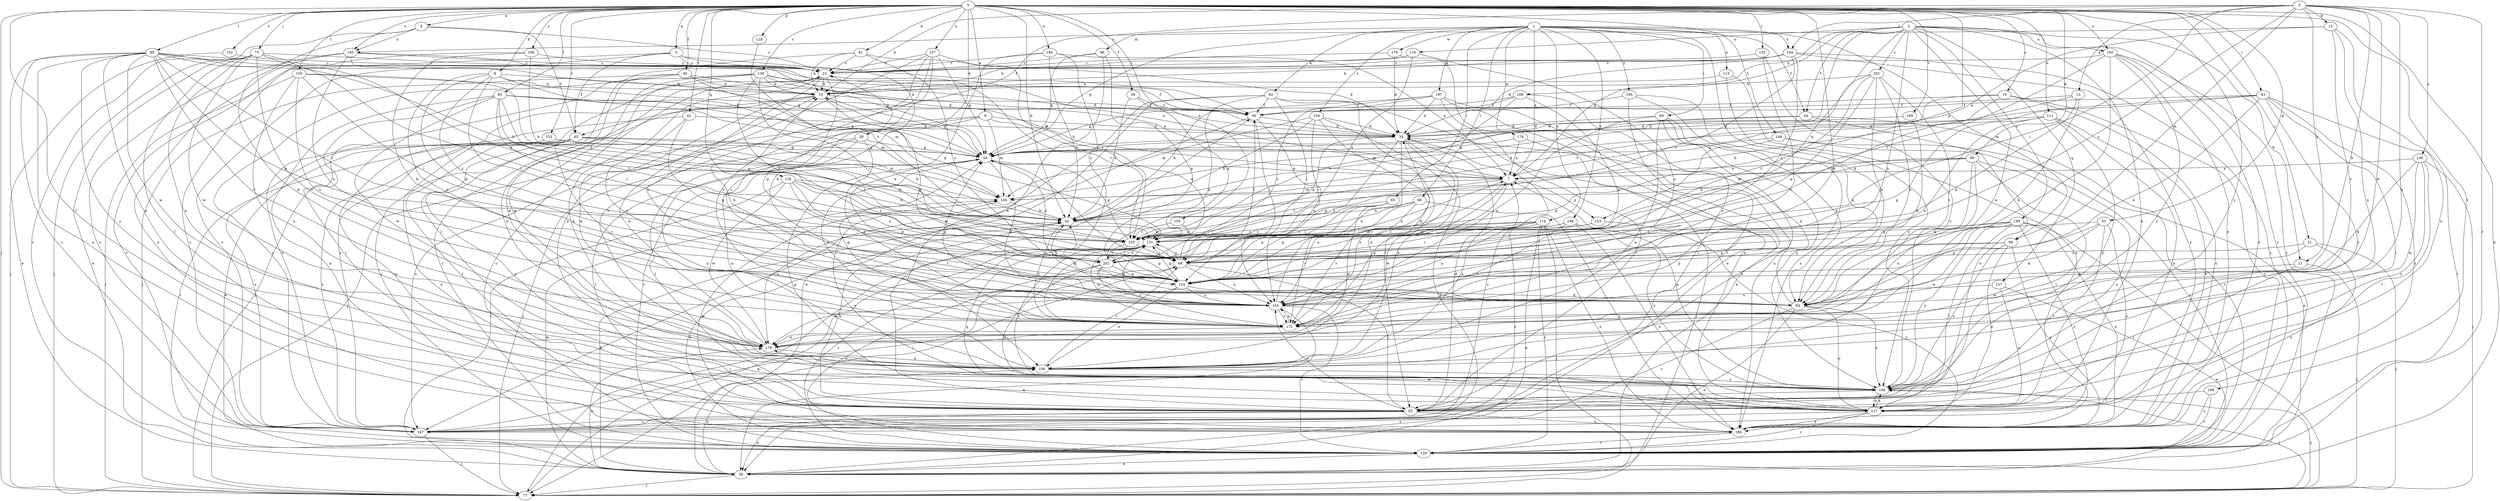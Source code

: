 strict digraph  {
0;
1;
2;
3;
4;
5;
6;
7;
8;
11;
12;
13;
15;
19;
21;
23;
29;
30;
38;
39;
40;
42;
44;
45;
46;
53;
54;
62;
63;
65;
66;
68;
69;
75;
77;
80;
81;
82;
84;
85;
89;
92;
96;
99;
100;
105;
106;
108;
111;
113;
114;
116;
117;
118;
123;
124;
126;
127;
131;
132;
138;
139;
144;
146;
147;
148;
150;
152;
153;
154;
155;
157;
160;
163;
168;
169;
171;
174;
178;
179;
184;
185;
186;
189;
194;
195;
196;
197;
199;
201;
202;
0 -> 4  [label=a];
0 -> 5  [label=a];
0 -> 6  [label=a];
0 -> 8  [label=b];
0 -> 19  [label=c];
0 -> 21  [label=c];
0 -> 29  [label=d];
0 -> 38  [label=e];
0 -> 39  [label=f];
0 -> 40  [label=f];
0 -> 42  [label=f];
0 -> 53  [label=g];
0 -> 62  [label=h];
0 -> 63  [label=i];
0 -> 75  [label=j];
0 -> 77  [label=j];
0 -> 80  [label=k];
0 -> 81  [label=k];
0 -> 85  [label=l];
0 -> 89  [label=l];
0 -> 92  [label=l];
0 -> 105  [label=n];
0 -> 111  [label=o];
0 -> 118  [label=p];
0 -> 123  [label=p];
0 -> 126  [label=q];
0 -> 132  [label=r];
0 -> 138  [label=r];
0 -> 148  [label=t];
0 -> 150  [label=t];
0 -> 152  [label=t];
0 -> 153  [label=t];
0 -> 157  [label=u];
0 -> 160  [label=u];
0 -> 168  [label=v];
0 -> 169  [label=v];
0 -> 171  [label=v];
0 -> 184  [label=x];
0 -> 185  [label=x];
0 -> 189  [label=y];
0 -> 194  [label=y];
1 -> 7  [label=a];
1 -> 44  [label=f];
1 -> 54  [label=g];
1 -> 65  [label=i];
1 -> 66  [label=i];
1 -> 68  [label=i];
1 -> 82  [label=k];
1 -> 84  [label=k];
1 -> 96  [label=m];
1 -> 99  [label=m];
1 -> 113  [label=o];
1 -> 114  [label=o];
1 -> 144  [label=s];
1 -> 154  [label=t];
1 -> 174  [label=w];
1 -> 178  [label=w];
1 -> 195  [label=z];
1 -> 196  [label=z];
1 -> 197  [label=z];
2 -> 7  [label=a];
2 -> 11  [label=b];
2 -> 44  [label=f];
2 -> 62  [label=h];
2 -> 106  [label=n];
2 -> 108  [label=n];
2 -> 116  [label=o];
2 -> 117  [label=o];
2 -> 127  [label=q];
2 -> 131  [label=q];
2 -> 139  [label=r];
2 -> 160  [label=u];
2 -> 163  [label=u];
2 -> 199  [label=z];
2 -> 201  [label=z];
3 -> 11  [label=b];
3 -> 12  [label=b];
3 -> 13  [label=b];
3 -> 15  [label=b];
3 -> 45  [label=f];
3 -> 69  [label=i];
3 -> 84  [label=k];
3 -> 99  [label=m];
3 -> 108  [label=n];
3 -> 139  [label=r];
3 -> 144  [label=s];
3 -> 146  [label=s];
3 -> 179  [label=w];
3 -> 202  [label=z];
4 -> 23  [label=c];
4 -> 45  [label=f];
4 -> 139  [label=r];
4 -> 179  [label=w];
4 -> 185  [label=x];
5 -> 23  [label=c];
5 -> 29  [label=d];
5 -> 45  [label=f];
5 -> 46  [label=f];
5 -> 139  [label=r];
5 -> 147  [label=s];
6 -> 30  [label=d];
6 -> 77  [label=j];
6 -> 100  [label=m];
6 -> 131  [label=q];
6 -> 139  [label=r];
6 -> 147  [label=s];
7 -> 100  [label=m];
7 -> 123  [label=p];
7 -> 155  [label=t];
7 -> 163  [label=u];
7 -> 179  [label=w];
8 -> 7  [label=a];
8 -> 15  [label=b];
8 -> 69  [label=i];
8 -> 100  [label=m];
8 -> 124  [label=p];
8 -> 163  [label=u];
8 -> 202  [label=z];
11 -> 77  [label=j];
11 -> 92  [label=l];
11 -> 124  [label=p];
12 -> 7  [label=a];
12 -> 108  [label=n];
12 -> 117  [label=o];
12 -> 171  [label=v];
12 -> 185  [label=x];
13 -> 46  [label=f];
13 -> 62  [label=h];
13 -> 84  [label=k];
13 -> 124  [label=p];
15 -> 46  [label=f];
15 -> 54  [label=g];
15 -> 77  [label=j];
15 -> 124  [label=p];
15 -> 139  [label=r];
15 -> 179  [label=w];
19 -> 46  [label=f];
19 -> 54  [label=g];
19 -> 131  [label=q];
19 -> 139  [label=r];
19 -> 186  [label=x];
21 -> 77  [label=j];
21 -> 179  [label=w];
21 -> 186  [label=x];
21 -> 202  [label=z];
23 -> 15  [label=b];
23 -> 108  [label=n];
23 -> 124  [label=p];
23 -> 139  [label=r];
23 -> 155  [label=t];
23 -> 163  [label=u];
29 -> 54  [label=g];
29 -> 77  [label=j];
29 -> 92  [label=l];
29 -> 171  [label=v];
29 -> 194  [label=y];
30 -> 54  [label=g];
30 -> 108  [label=n];
30 -> 124  [label=p];
30 -> 131  [label=q];
30 -> 147  [label=s];
30 -> 163  [label=u];
30 -> 171  [label=v];
38 -> 62  [label=h];
38 -> 77  [label=j];
38 -> 100  [label=m];
38 -> 108  [label=n];
38 -> 179  [label=w];
39 -> 46  [label=f];
39 -> 62  [label=h];
39 -> 131  [label=q];
40 -> 15  [label=b];
40 -> 30  [label=d];
40 -> 77  [label=j];
40 -> 131  [label=q];
40 -> 147  [label=s];
40 -> 179  [label=w];
42 -> 30  [label=d];
42 -> 38  [label=e];
42 -> 124  [label=p];
42 -> 163  [label=u];
44 -> 30  [label=d];
44 -> 100  [label=m];
44 -> 117  [label=o];
44 -> 139  [label=r];
45 -> 54  [label=g];
45 -> 92  [label=l];
45 -> 100  [label=m];
45 -> 117  [label=o];
45 -> 139  [label=r];
45 -> 147  [label=s];
45 -> 155  [label=t];
45 -> 171  [label=v];
45 -> 186  [label=x];
46 -> 30  [label=d];
46 -> 69  [label=i];
46 -> 147  [label=s];
46 -> 163  [label=u];
53 -> 84  [label=k];
53 -> 92  [label=l];
53 -> 117  [label=o];
53 -> 124  [label=p];
53 -> 131  [label=q];
54 -> 7  [label=a];
54 -> 15  [label=b];
54 -> 69  [label=i];
54 -> 84  [label=k];
54 -> 92  [label=l];
54 -> 108  [label=n];
54 -> 171  [label=v];
54 -> 202  [label=z];
62 -> 131  [label=q];
62 -> 171  [label=v];
63 -> 46  [label=f];
63 -> 54  [label=g];
63 -> 62  [label=h];
63 -> 84  [label=k];
63 -> 92  [label=l];
63 -> 139  [label=r];
63 -> 186  [label=x];
63 -> 194  [label=y];
65 -> 62  [label=h];
65 -> 124  [label=p];
65 -> 171  [label=v];
65 -> 179  [label=w];
65 -> 202  [label=z];
66 -> 62  [label=h];
66 -> 69  [label=i];
66 -> 124  [label=p];
66 -> 171  [label=v];
66 -> 186  [label=x];
68 -> 30  [label=d];
68 -> 84  [label=k];
68 -> 108  [label=n];
68 -> 147  [label=s];
68 -> 163  [label=u];
68 -> 194  [label=y];
69 -> 7  [label=a];
69 -> 46  [label=f];
69 -> 77  [label=j];
69 -> 92  [label=l];
69 -> 131  [label=q];
69 -> 163  [label=u];
75 -> 23  [label=c];
75 -> 38  [label=e];
75 -> 77  [label=j];
75 -> 92  [label=l];
75 -> 108  [label=n];
75 -> 131  [label=q];
75 -> 155  [label=t];
75 -> 171  [label=v];
75 -> 179  [label=w];
77 -> 131  [label=q];
77 -> 194  [label=y];
80 -> 7  [label=a];
80 -> 62  [label=h];
80 -> 84  [label=k];
80 -> 92  [label=l];
80 -> 100  [label=m];
80 -> 108  [label=n];
80 -> 117  [label=o];
81 -> 15  [label=b];
81 -> 23  [label=c];
81 -> 30  [label=d];
81 -> 92  [label=l];
81 -> 202  [label=z];
82 -> 38  [label=e];
82 -> 46  [label=f];
82 -> 69  [label=i];
82 -> 92  [label=l];
82 -> 117  [label=o];
82 -> 124  [label=p];
82 -> 179  [label=w];
84 -> 15  [label=b];
84 -> 30  [label=d];
84 -> 38  [label=e];
84 -> 117  [label=o];
84 -> 147  [label=s];
84 -> 194  [label=y];
85 -> 46  [label=f];
85 -> 54  [label=g];
85 -> 69  [label=i];
85 -> 92  [label=l];
85 -> 100  [label=m];
85 -> 131  [label=q];
85 -> 155  [label=t];
85 -> 179  [label=w];
85 -> 186  [label=x];
89 -> 23  [label=c];
89 -> 38  [label=e];
89 -> 46  [label=f];
89 -> 54  [label=g];
89 -> 62  [label=h];
89 -> 69  [label=i];
89 -> 108  [label=n];
89 -> 124  [label=p];
89 -> 147  [label=s];
89 -> 171  [label=v];
89 -> 179  [label=w];
89 -> 186  [label=x];
89 -> 194  [label=y];
92 -> 30  [label=d];
92 -> 38  [label=e];
92 -> 46  [label=f];
92 -> 62  [label=h];
92 -> 147  [label=s];
92 -> 163  [label=u];
92 -> 186  [label=x];
96 -> 23  [label=c];
96 -> 54  [label=g];
96 -> 108  [label=n];
96 -> 124  [label=p];
99 -> 69  [label=i];
99 -> 117  [label=o];
99 -> 124  [label=p];
99 -> 186  [label=x];
99 -> 194  [label=y];
100 -> 62  [label=h];
100 -> 117  [label=o];
105 -> 131  [label=q];
105 -> 155  [label=t];
106 -> 46  [label=f];
106 -> 54  [label=g];
106 -> 124  [label=p];
106 -> 155  [label=t];
106 -> 171  [label=v];
108 -> 7  [label=a];
108 -> 69  [label=i];
108 -> 194  [label=y];
111 -> 30  [label=d];
111 -> 117  [label=o];
111 -> 124  [label=p];
111 -> 163  [label=u];
111 -> 186  [label=x];
111 -> 194  [label=y];
113 -> 15  [label=b];
113 -> 186  [label=x];
113 -> 194  [label=y];
114 -> 38  [label=e];
114 -> 69  [label=i];
114 -> 77  [label=j];
114 -> 131  [label=q];
114 -> 139  [label=r];
114 -> 147  [label=s];
114 -> 155  [label=t];
114 -> 163  [label=u];
114 -> 186  [label=x];
116 -> 15  [label=b];
116 -> 23  [label=c];
116 -> 131  [label=q];
116 -> 163  [label=u];
117 -> 54  [label=g];
117 -> 131  [label=q];
117 -> 139  [label=r];
117 -> 147  [label=s];
117 -> 179  [label=w];
117 -> 186  [label=x];
117 -> 194  [label=y];
118 -> 155  [label=t];
123 -> 131  [label=q];
123 -> 139  [label=r];
123 -> 155  [label=t];
124 -> 62  [label=h];
124 -> 84  [label=k];
124 -> 108  [label=n];
124 -> 131  [label=q];
124 -> 163  [label=u];
124 -> 179  [label=w];
126 -> 62  [label=h];
126 -> 100  [label=m];
126 -> 124  [label=p];
126 -> 139  [label=r];
126 -> 155  [label=t];
126 -> 179  [label=w];
126 -> 202  [label=z];
127 -> 38  [label=e];
127 -> 117  [label=o];
127 -> 163  [label=u];
131 -> 69  [label=i];
131 -> 77  [label=j];
131 -> 139  [label=r];
131 -> 171  [label=v];
131 -> 194  [label=y];
131 -> 202  [label=z];
132 -> 23  [label=c];
132 -> 171  [label=v];
132 -> 194  [label=y];
138 -> 7  [label=a];
138 -> 15  [label=b];
138 -> 30  [label=d];
138 -> 46  [label=f];
138 -> 69  [label=i];
138 -> 108  [label=n];
138 -> 147  [label=s];
138 -> 179  [label=w];
138 -> 202  [label=z];
139 -> 23  [label=c];
139 -> 38  [label=e];
139 -> 62  [label=h];
144 -> 15  [label=b];
144 -> 23  [label=c];
144 -> 30  [label=d];
144 -> 139  [label=r];
144 -> 155  [label=t];
144 -> 186  [label=x];
144 -> 202  [label=z];
146 -> 7  [label=a];
146 -> 77  [label=j];
146 -> 84  [label=k];
146 -> 92  [label=l];
146 -> 179  [label=w];
146 -> 194  [label=y];
147 -> 23  [label=c];
147 -> 69  [label=i];
147 -> 77  [label=j];
148 -> 38  [label=e];
148 -> 54  [label=g];
148 -> 124  [label=p];
148 -> 139  [label=r];
150 -> 15  [label=b];
150 -> 62  [label=h];
150 -> 69  [label=i];
150 -> 77  [label=j];
150 -> 108  [label=n];
150 -> 163  [label=u];
152 -> 23  [label=c];
152 -> 77  [label=j];
153 -> 54  [label=g];
153 -> 62  [label=h];
153 -> 117  [label=o];
153 -> 147  [label=s];
154 -> 30  [label=d];
154 -> 38  [label=e];
154 -> 62  [label=h];
154 -> 69  [label=i];
154 -> 100  [label=m];
154 -> 108  [label=n];
155 -> 54  [label=g];
155 -> 69  [label=i];
155 -> 124  [label=p];
155 -> 202  [label=z];
157 -> 23  [label=c];
157 -> 54  [label=g];
157 -> 84  [label=k];
157 -> 108  [label=n];
157 -> 155  [label=t];
157 -> 171  [label=v];
157 -> 194  [label=y];
160 -> 23  [label=c];
160 -> 117  [label=o];
160 -> 139  [label=r];
160 -> 155  [label=t];
160 -> 171  [label=v];
160 -> 186  [label=x];
160 -> 194  [label=y];
163 -> 23  [label=c];
163 -> 30  [label=d];
163 -> 38  [label=e];
163 -> 54  [label=g];
163 -> 62  [label=h];
163 -> 131  [label=q];
163 -> 139  [label=r];
163 -> 171  [label=v];
168 -> 92  [label=l];
168 -> 139  [label=r];
168 -> 186  [label=x];
169 -> 30  [label=d];
169 -> 84  [label=k];
171 -> 7  [label=a];
171 -> 54  [label=g];
171 -> 131  [label=q];
171 -> 163  [label=u];
171 -> 179  [label=w];
174 -> 7  [label=a];
174 -> 54  [label=g];
174 -> 77  [label=j];
178 -> 23  [label=c];
178 -> 30  [label=d];
178 -> 38  [label=e];
179 -> 15  [label=b];
179 -> 108  [label=n];
184 -> 7  [label=a];
184 -> 23  [label=c];
184 -> 62  [label=h];
184 -> 84  [label=k];
184 -> 202  [label=z];
185 -> 7  [label=a];
185 -> 23  [label=c];
185 -> 54  [label=g];
185 -> 147  [label=s];
185 -> 163  [label=u];
185 -> 186  [label=x];
186 -> 100  [label=m];
186 -> 139  [label=r];
189 -> 23  [label=c];
189 -> 62  [label=h];
189 -> 84  [label=k];
189 -> 147  [label=s];
194 -> 7  [label=a];
194 -> 77  [label=j];
194 -> 92  [label=l];
194 -> 117  [label=o];
195 -> 46  [label=f];
195 -> 84  [label=k];
195 -> 92  [label=l];
195 -> 186  [label=x];
196 -> 155  [label=t];
196 -> 171  [label=v];
196 -> 186  [label=x];
196 -> 194  [label=y];
196 -> 202  [label=z];
197 -> 30  [label=d];
197 -> 38  [label=e];
197 -> 46  [label=f];
197 -> 62  [label=h];
197 -> 92  [label=l];
197 -> 186  [label=x];
197 -> 202  [label=z];
199 -> 69  [label=i];
199 -> 77  [label=j];
199 -> 92  [label=l];
199 -> 124  [label=p];
199 -> 147  [label=s];
199 -> 155  [label=t];
199 -> 179  [label=w];
199 -> 186  [label=x];
199 -> 194  [label=y];
201 -> 15  [label=b];
201 -> 84  [label=k];
201 -> 124  [label=p];
201 -> 155  [label=t];
201 -> 163  [label=u];
201 -> 171  [label=v];
201 -> 202  [label=z];
202 -> 84  [label=k];
202 -> 117  [label=o];
202 -> 124  [label=p];
202 -> 139  [label=r];
202 -> 171  [label=v];
}
